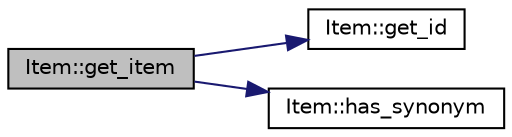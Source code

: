 digraph G
{
  edge [fontname="Helvetica",fontsize="10",labelfontname="Helvetica",labelfontsize="10"];
  node [fontname="Helvetica",fontsize="10",shape=record];
  rankdir="LR";
  Node1 [label="Item::get_item",height=0.2,width=0.4,color="black", fillcolor="grey75", style="filled" fontcolor="black"];
  Node1 -> Node2 [color="midnightblue",fontsize="10",style="solid",fontname="Helvetica"];
  Node2 [label="Item::get_id",height=0.2,width=0.4,color="black", fillcolor="white", style="filled",URL="$class_item.html#a7a3aedd7ab7f81327f57343dcb55d42d"];
  Node1 -> Node3 [color="midnightblue",fontsize="10",style="solid",fontname="Helvetica"];
  Node3 [label="Item::has_synonym",height=0.2,width=0.4,color="black", fillcolor="white", style="filled",URL="$class_item.html#a7cf164e34fe584a29aa56dfb73933452"];
}
